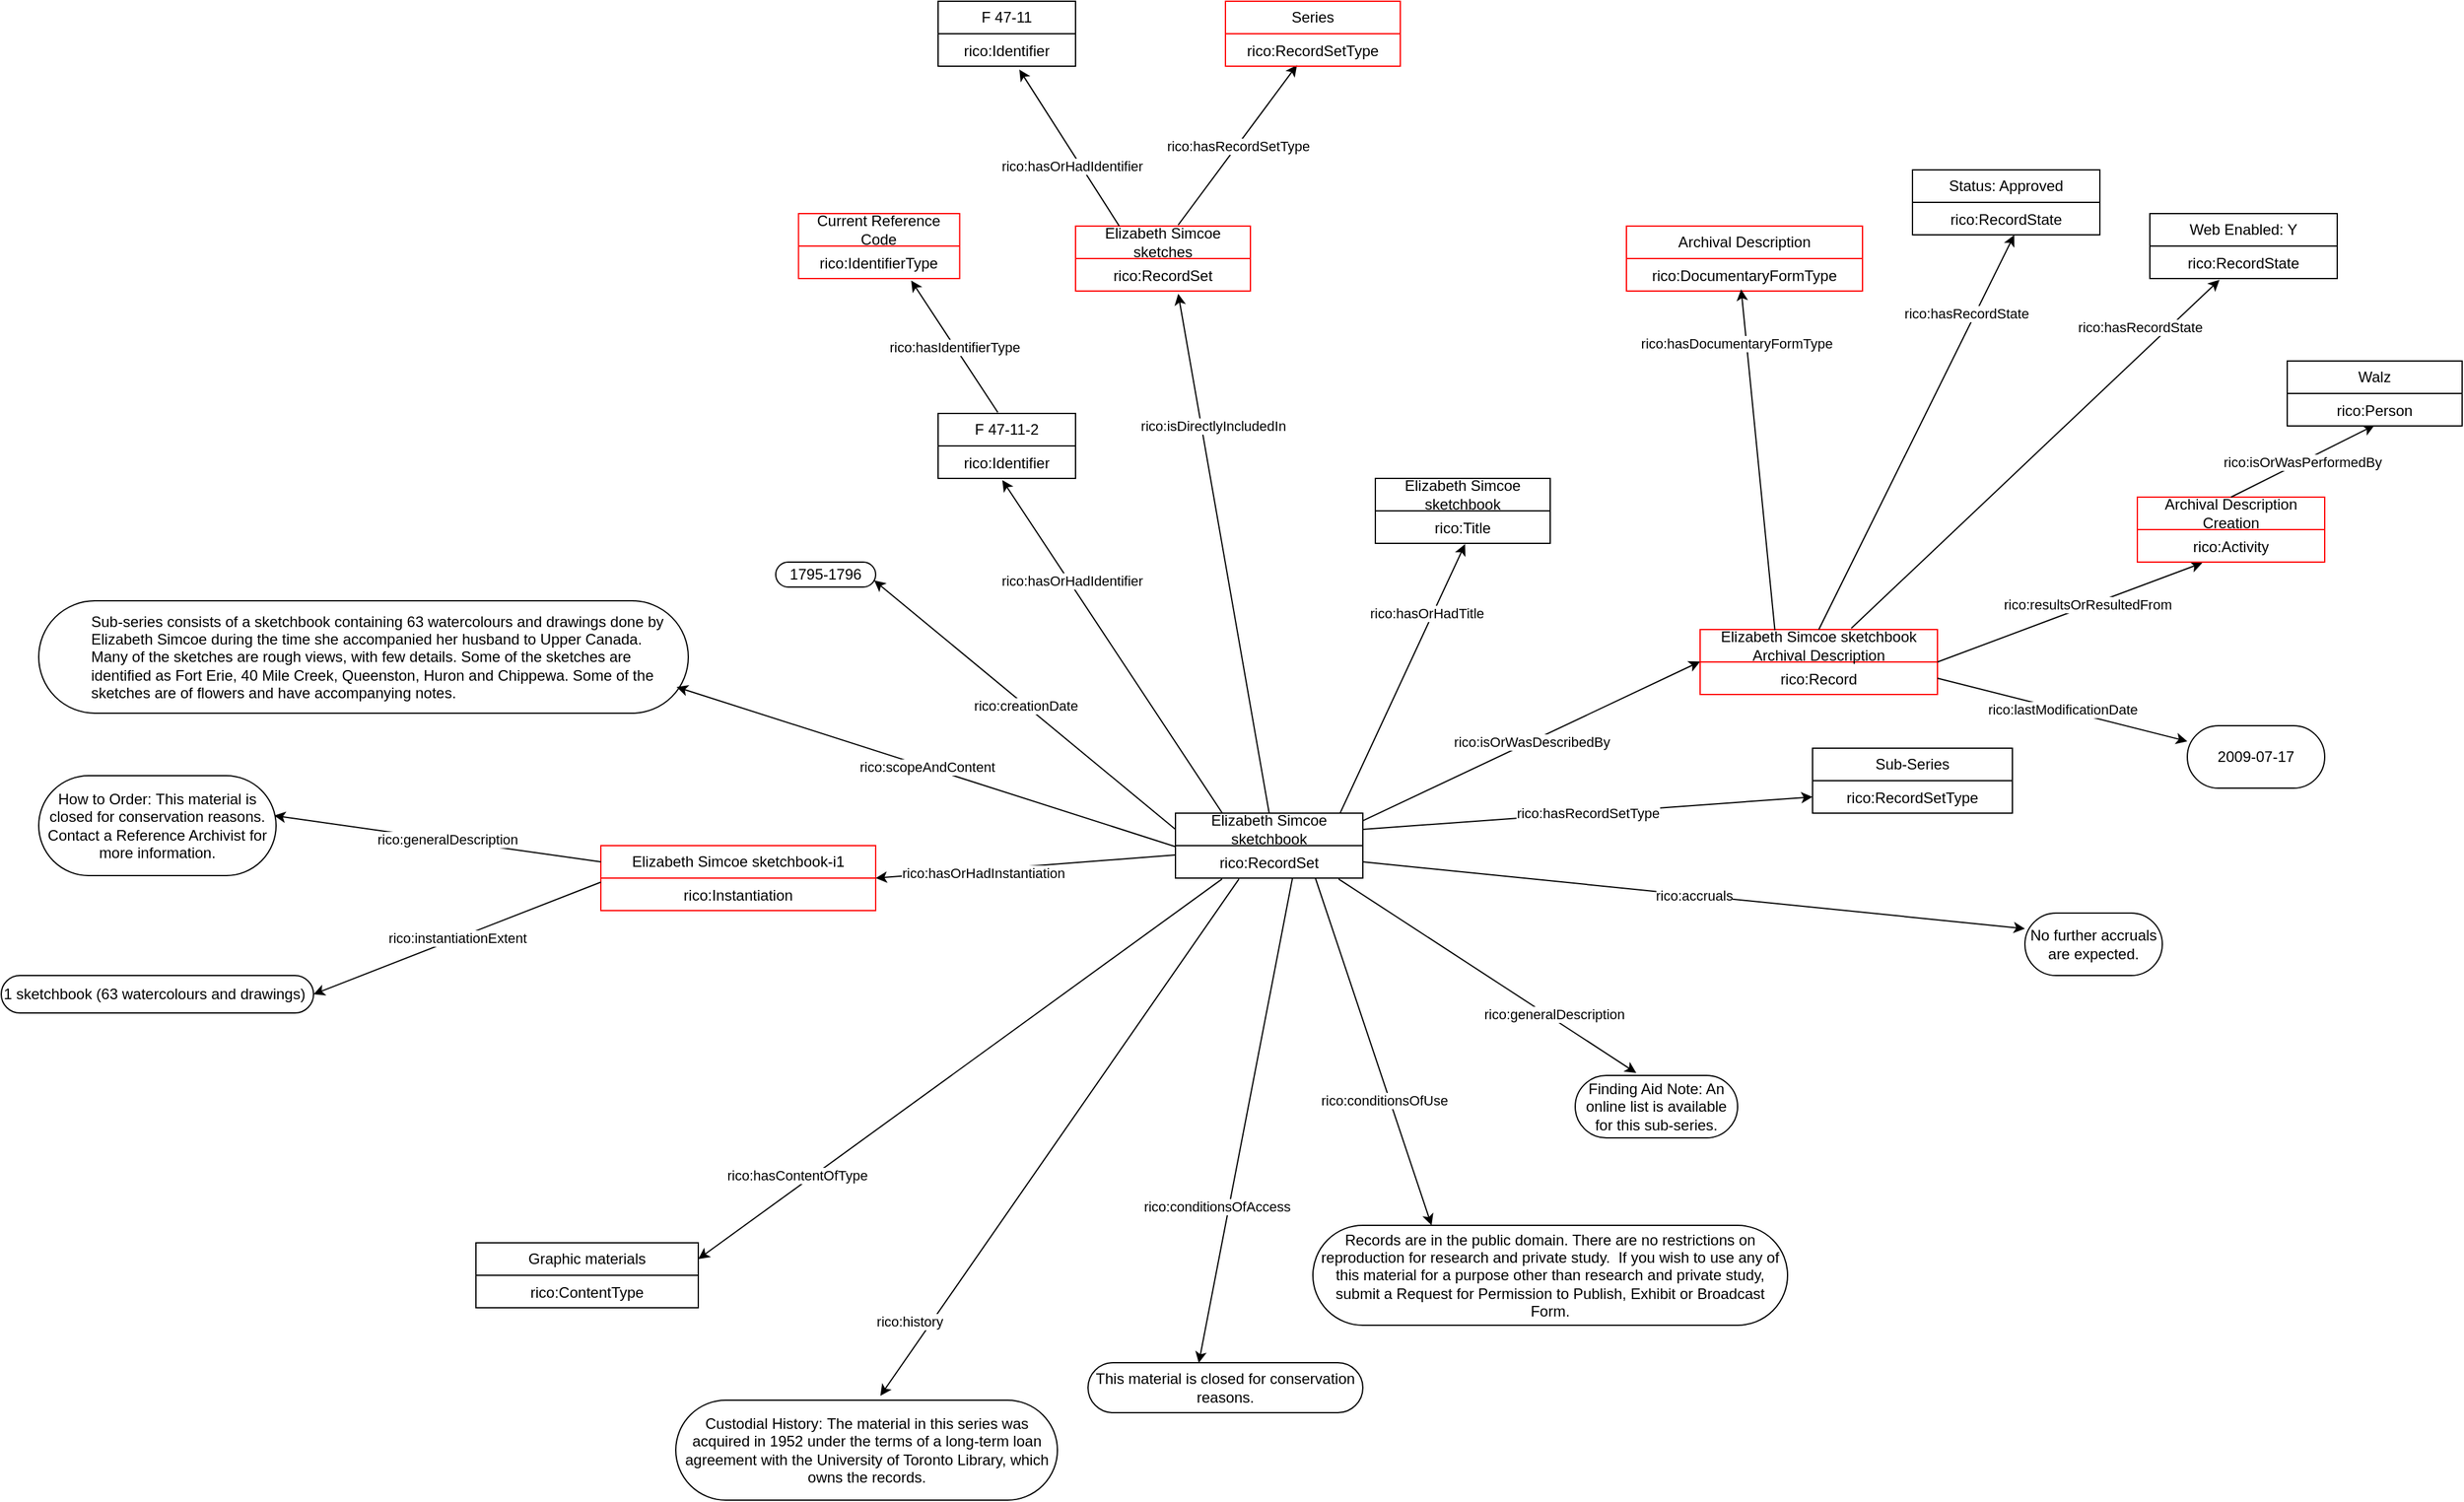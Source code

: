 <mxfile version="24.5.5" type="device">
  <diagram name="Page-1" id="_9r6geDOEYo5xFr4fmT0">
    <mxGraphModel dx="2924" dy="2206" grid="1" gridSize="10" guides="1" tooltips="1" connect="1" arrows="1" fold="1" page="1" pageScale="1" pageWidth="850" pageHeight="1100" background="#FFFFFF" math="0" shadow="0">
      <root>
        <mxCell id="0" />
        <mxCell id="1" parent="0" />
        <mxCell id="sWa0SD8Ajx1KSGOqKPP4-1" value="Elizabeth Simcoe sketchbook" style="swimlane;fontStyle=0;childLayout=stackLayout;horizontal=1;startSize=26;fillColor=none;horizontalStack=0;resizeParent=1;resizeParentMax=0;resizeLast=0;collapsible=1;marginBottom=0;whiteSpace=wrap;html=1;" parent="1" vertex="1">
          <mxGeometry x="320" y="370" width="150" height="52" as="geometry" />
        </mxCell>
        <mxCell id="sWa0SD8Ajx1KSGOqKPP4-2" value="rico:RecordSet" style="text;strokeColor=none;fillColor=none;align=center;verticalAlign=top;spacingLeft=4;spacingRight=4;overflow=hidden;rotatable=0;points=[[0,0.5],[1,0.5]];portConstraint=eastwest;whiteSpace=wrap;html=1;" parent="sWa0SD8Ajx1KSGOqKPP4-1" vertex="1">
          <mxGeometry y="26" width="150" height="26" as="geometry" />
        </mxCell>
        <mxCell id="sWa0SD8Ajx1KSGOqKPP4-3" value="Sub-Series" style="swimlane;fontStyle=0;childLayout=stackLayout;horizontal=1;startSize=26;fillColor=none;horizontalStack=0;resizeParent=1;resizeParentMax=0;resizeLast=0;collapsible=1;marginBottom=0;whiteSpace=wrap;html=1;" parent="1" vertex="1">
          <mxGeometry x="830" y="318" width="160" height="52" as="geometry">
            <mxRectangle x="981" y="570" width="50" height="40" as="alternateBounds" />
          </mxGeometry>
        </mxCell>
        <mxCell id="sWa0SD8Ajx1KSGOqKPP4-4" value="rico:RecordSetType&lt;div&gt;&lt;br&gt;&lt;/div&gt;" style="text;strokeColor=none;fillColor=none;align=center;verticalAlign=top;spacingLeft=4;spacingRight=4;overflow=hidden;rotatable=0;points=[[0,0.5],[1,0.5]];portConstraint=eastwest;whiteSpace=wrap;html=1;" parent="sWa0SD8Ajx1KSGOqKPP4-3" vertex="1">
          <mxGeometry y="26" width="160" height="26" as="geometry" />
        </mxCell>
        <mxCell id="sWa0SD8Ajx1KSGOqKPP4-5" value="" style="endArrow=classic;html=1;rounded=0;entryX=0;entryY=0.5;entryDx=0;entryDy=0;exitX=1;exitY=0.25;exitDx=0;exitDy=0;" parent="1" source="sWa0SD8Ajx1KSGOqKPP4-1" target="sWa0SD8Ajx1KSGOqKPP4-4" edge="1">
          <mxGeometry relative="1" as="geometry">
            <mxPoint x="530" y="380" as="sourcePoint" />
            <mxPoint x="610" y="390" as="targetPoint" />
          </mxGeometry>
        </mxCell>
        <mxCell id="sWa0SD8Ajx1KSGOqKPP4-6" value="rico:hasRecordSetType" style="edgeLabel;resizable=0;html=1;;align=center;verticalAlign=middle;" parent="sWa0SD8Ajx1KSGOqKPP4-5" connectable="0" vertex="1">
          <mxGeometry relative="1" as="geometry" />
        </mxCell>
        <mxCell id="sWa0SD8Ajx1KSGOqKPP4-11" value="&lt;blockquote style=&quot;margin: 0 0 0 40px; border: none; padding: 0px;&quot;&gt;&lt;div&gt;Sub-series consists of a sketchbook containing 63 watercolours and drawings done by Elizabeth Simcoe during the time she accompanied her husband to Upper Canada.&lt;/div&gt;&lt;div&gt;Many of the sketches are rough views, with few details. Some of the sketches are identified as Fort Erie, 40 Mile Creek, Queenston, Huron and Chippewa. Some of the sketches are of flowers and have accompanying notes.&lt;/div&gt;&lt;/blockquote&gt;" style="html=1;whiteSpace=wrap;rounded=1;arcSize=50;align=left;" parent="1" vertex="1">
          <mxGeometry x="-590" y="200" width="520" height="90" as="geometry" />
        </mxCell>
        <mxCell id="sWa0SD8Ajx1KSGOqKPP4-12" value="" style="endArrow=classic;html=1;rounded=0;exitX=0.003;exitY=0.038;exitDx=0;exitDy=0;exitPerimeter=0;entryX=0.982;entryY=0.767;entryDx=0;entryDy=0;entryPerimeter=0;" parent="1" source="sWa0SD8Ajx1KSGOqKPP4-2" target="sWa0SD8Ajx1KSGOqKPP4-11" edge="1">
          <mxGeometry relative="1" as="geometry">
            <mxPoint x="290" y="400" as="sourcePoint" />
            <mxPoint x="50" y="280" as="targetPoint" />
          </mxGeometry>
        </mxCell>
        <mxCell id="sWa0SD8Ajx1KSGOqKPP4-13" value="rico:scopeAndContent" style="edgeLabel;resizable=0;html=1;;align=center;verticalAlign=middle;" parent="sWa0SD8Ajx1KSGOqKPP4-12" connectable="0" vertex="1">
          <mxGeometry relative="1" as="geometry" />
        </mxCell>
        <mxCell id="sWa0SD8Ajx1KSGOqKPP4-14" value="Elizabeth Simcoe sketchbook-i1" style="swimlane;fontStyle=0;childLayout=stackLayout;horizontal=1;startSize=26;fillColor=none;horizontalStack=0;resizeParent=1;resizeParentMax=0;resizeLast=0;collapsible=1;marginBottom=0;whiteSpace=wrap;html=1;strokeColor=#FF0000;" parent="1" vertex="1">
          <mxGeometry x="-140" y="396" width="220" height="52" as="geometry" />
        </mxCell>
        <mxCell id="sWa0SD8Ajx1KSGOqKPP4-15" value="rico:Instantiation&lt;div&gt;&lt;br&gt;&lt;/div&gt;" style="text;strokeColor=none;fillColor=none;align=center;verticalAlign=top;spacingLeft=4;spacingRight=4;overflow=hidden;rotatable=0;points=[[0,0.5],[1,0.5]];portConstraint=eastwest;whiteSpace=wrap;html=1;" parent="sWa0SD8Ajx1KSGOqKPP4-14" vertex="1">
          <mxGeometry y="26" width="220" height="26" as="geometry" />
        </mxCell>
        <mxCell id="K4QZWATomJR9_dxTVFmW-19" value="" style="endArrow=classic;html=1;rounded=0;exitX=0.339;exitY=1.026;exitDx=0;exitDy=0;exitPerimeter=0;entryX=0.536;entryY=-0.044;entryDx=0;entryDy=0;entryPerimeter=0;" parent="1" source="sWa0SD8Ajx1KSGOqKPP4-2" target="K4QZWATomJR9_dxTVFmW-21" edge="1">
          <mxGeometry relative="1" as="geometry">
            <mxPoint x="361" y="420" as="sourcePoint" />
            <mxPoint x="120" y="780" as="targetPoint" />
          </mxGeometry>
        </mxCell>
        <mxCell id="K4QZWATomJR9_dxTVFmW-20" value="rico:history" style="edgeLabel;resizable=0;html=1;;align=center;verticalAlign=middle;" parent="K4QZWATomJR9_dxTVFmW-19" connectable="0" vertex="1">
          <mxGeometry relative="1" as="geometry">
            <mxPoint x="-120" y="147" as="offset" />
          </mxGeometry>
        </mxCell>
        <mxCell id="K4QZWATomJR9_dxTVFmW-21" value="Custodial History:&amp;nbsp;The material in this series was acquired in 1952 under the terms of a long-term loan agreement with the University of Toronto Library, which owns the records." style="html=1;whiteSpace=wrap;rounded=1;arcSize=50;" parent="1" vertex="1">
          <mxGeometry x="-80" y="840" width="305.5" height="80" as="geometry" />
        </mxCell>
        <mxCell id="K4QZWATomJR9_dxTVFmW-37" value="" style="endArrow=classic;html=1;rounded=0;entryX=1;entryY=0.5;entryDx=0;entryDy=0;exitX=-0.002;exitY=0.288;exitDx=0;exitDy=0;exitPerimeter=0;" parent="1" source="sWa0SD8Ajx1KSGOqKPP4-2" target="sWa0SD8Ajx1KSGOqKPP4-14" edge="1">
          <mxGeometry relative="1" as="geometry">
            <mxPoint x="280" y="420" as="sourcePoint" />
            <mxPoint x="110" y="490" as="targetPoint" />
          </mxGeometry>
        </mxCell>
        <mxCell id="K4QZWATomJR9_dxTVFmW-38" value="rico:hasOrHadInstantiation" style="edgeLabel;resizable=0;html=1;;align=center;verticalAlign=middle;" parent="K4QZWATomJR9_dxTVFmW-37" connectable="0" vertex="1">
          <mxGeometry relative="1" as="geometry">
            <mxPoint x="-34" y="5" as="offset" />
          </mxGeometry>
        </mxCell>
        <mxCell id="K4QZWATomJR9_dxTVFmW-41" value="" style="endArrow=classic;html=1;rounded=0;entryX=1;entryY=0.5;entryDx=0;entryDy=0;exitX=0;exitY=0.125;exitDx=0;exitDy=0;exitPerimeter=0;" parent="1" source="sWa0SD8Ajx1KSGOqKPP4-15" target="K4QZWATomJR9_dxTVFmW-45" edge="1">
          <mxGeometry relative="1" as="geometry">
            <mxPoint x="-160" y="493" as="sourcePoint" />
            <mxPoint x="-290" y="494.5" as="targetPoint" />
          </mxGeometry>
        </mxCell>
        <mxCell id="K4QZWATomJR9_dxTVFmW-42" value="rico:instantiationExtent" style="edgeLabel;resizable=0;html=1;;align=center;verticalAlign=middle;" parent="K4QZWATomJR9_dxTVFmW-41" connectable="0" vertex="1">
          <mxGeometry relative="1" as="geometry" />
        </mxCell>
        <mxCell id="K4QZWATomJR9_dxTVFmW-45" value="&lt;div style=&quot;text-align: center;&quot;&gt;&lt;span style=&quot;background-color: initial;&quot;&gt;1 sketchbook (63 watercolours and drawings)&lt;/span&gt;&lt;/div&gt;" style="html=1;whiteSpace=wrap;rounded=1;arcSize=50;strokeColor=#000000;align=left;" parent="1" vertex="1">
          <mxGeometry x="-620" y="500" width="250" height="30" as="geometry" />
        </mxCell>
        <mxCell id="vEi_3DjQt7wcUmB-cSFn-1" value="" style="endArrow=classic;html=1;rounded=0;exitX=0.624;exitY=1.013;exitDx=0;exitDy=0;exitPerimeter=0;entryX=0.403;entryY=0.004;entryDx=0;entryDy=0;entryPerimeter=0;" parent="1" source="sWa0SD8Ajx1KSGOqKPP4-2" target="vEi_3DjQt7wcUmB-cSFn-3" edge="1">
          <mxGeometry relative="1" as="geometry">
            <mxPoint x="390" y="422" as="sourcePoint" />
            <mxPoint x="345" y="780" as="targetPoint" />
          </mxGeometry>
        </mxCell>
        <mxCell id="vEi_3DjQt7wcUmB-cSFn-2" value="rico:conditionsOfAccess" style="edgeLabel;resizable=0;html=1;;align=center;verticalAlign=middle;" parent="vEi_3DjQt7wcUmB-cSFn-1" connectable="0" vertex="1">
          <mxGeometry relative="1" as="geometry">
            <mxPoint x="-23" y="68" as="offset" />
          </mxGeometry>
        </mxCell>
        <mxCell id="vEi_3DjQt7wcUmB-cSFn-3" value="This material is closed for conservation reasons." style="html=1;whiteSpace=wrap;rounded=1;arcSize=50;strokeColor=#000000;" parent="1" vertex="1">
          <mxGeometry x="250" y="810" width="220" height="40" as="geometry" />
        </mxCell>
        <mxCell id="vEi_3DjQt7wcUmB-cSFn-4" value="" style="endArrow=classic;html=1;rounded=0;entryX=0.25;entryY=0;entryDx=0;entryDy=0;exitX=0.747;exitY=1.006;exitDx=0;exitDy=0;exitPerimeter=0;" parent="1" source="sWa0SD8Ajx1KSGOqKPP4-2" target="vEi_3DjQt7wcUmB-cSFn-6" edge="1">
          <mxGeometry relative="1" as="geometry">
            <mxPoint x="400" y="430" as="sourcePoint" />
            <mxPoint x="420" y="780" as="targetPoint" />
          </mxGeometry>
        </mxCell>
        <mxCell id="vEi_3DjQt7wcUmB-cSFn-5" value="rico:conditionsOfUse" style="edgeLabel;resizable=0;html=1;;align=center;verticalAlign=middle;" parent="vEi_3DjQt7wcUmB-cSFn-4" connectable="0" vertex="1">
          <mxGeometry relative="1" as="geometry">
            <mxPoint x="8" y="39" as="offset" />
          </mxGeometry>
        </mxCell>
        <mxCell id="vEi_3DjQt7wcUmB-cSFn-6" value="Records are in the public domain. There are no restrictions on reproduction for research and private study.&amp;nbsp; If you wish to use any of this material for a purpose other than research and private study, submit a Request for Permission to Publish, Exhibit or Broadcast Form." style="html=1;whiteSpace=wrap;rounded=1;arcSize=50;" parent="1" vertex="1">
          <mxGeometry x="430" y="700" width="380" height="80" as="geometry" />
        </mxCell>
        <mxCell id="vEi_3DjQt7wcUmB-cSFn-7" value="" style="endArrow=classic;html=1;rounded=0;entryX=0.376;entryY=-0.04;entryDx=0;entryDy=0;entryPerimeter=0;exitX=0.87;exitY=1.026;exitDx=0;exitDy=0;exitPerimeter=0;" parent="1" source="sWa0SD8Ajx1KSGOqKPP4-2" target="vEi_3DjQt7wcUmB-cSFn-9" edge="1">
          <mxGeometry relative="1" as="geometry">
            <mxPoint x="420" y="420" as="sourcePoint" />
            <mxPoint x="510" y="700" as="targetPoint" />
          </mxGeometry>
        </mxCell>
        <mxCell id="vEi_3DjQt7wcUmB-cSFn-8" value="rico:generalDescription" style="edgeLabel;resizable=0;html=1;;align=center;verticalAlign=middle;" parent="vEi_3DjQt7wcUmB-cSFn-7" connectable="0" vertex="1">
          <mxGeometry relative="1" as="geometry">
            <mxPoint x="53" y="30" as="offset" />
          </mxGeometry>
        </mxCell>
        <mxCell id="vEi_3DjQt7wcUmB-cSFn-9" value="Finding Aid Note: An online list is available for this sub-series." style="html=1;whiteSpace=wrap;rounded=1;arcSize=50;" parent="1" vertex="1">
          <mxGeometry x="640" y="580" width="130" height="50" as="geometry" />
        </mxCell>
        <mxCell id="wiPwyt0miK05mvKJtJq--11" value="" style="endArrow=classic;html=1;rounded=0;exitX=1;exitY=0.5;exitDx=0;exitDy=0;entryX=0;entryY=0.25;entryDx=0;entryDy=0;" parent="1" source="sWa0SD8Ajx1KSGOqKPP4-2" target="wiPwyt0miK05mvKJtJq--13" edge="1">
          <mxGeometry relative="1" as="geometry">
            <mxPoint x="550" y="450" as="sourcePoint" />
            <mxPoint x="920" y="580" as="targetPoint" />
          </mxGeometry>
        </mxCell>
        <mxCell id="wiPwyt0miK05mvKJtJq--12" value="rico:accruals" style="edgeLabel;resizable=0;html=1;;align=center;verticalAlign=middle;" parent="wiPwyt0miK05mvKJtJq--11" connectable="0" vertex="1">
          <mxGeometry relative="1" as="geometry" />
        </mxCell>
        <mxCell id="wiPwyt0miK05mvKJtJq--13" value="No further accruals are expected." style="html=1;whiteSpace=wrap;rounded=1;arcSize=50;" parent="1" vertex="1">
          <mxGeometry x="1000" y="450" width="110" height="50" as="geometry" />
        </mxCell>
        <mxCell id="wiPwyt0miK05mvKJtJq--20" value="" style="endArrow=classic;html=1;rounded=0;exitX=0;exitY=0.25;exitDx=0;exitDy=0;entryX=0.992;entryY=0.4;entryDx=0;entryDy=0;entryPerimeter=0;" parent="1" source="sWa0SD8Ajx1KSGOqKPP4-14" target="wiPwyt0miK05mvKJtJq--22" edge="1">
          <mxGeometry relative="1" as="geometry">
            <mxPoint x="-211" y="350" as="sourcePoint" />
            <mxPoint x="-130" y="290" as="targetPoint" />
          </mxGeometry>
        </mxCell>
        <mxCell id="wiPwyt0miK05mvKJtJq--21" value="rico:generalDescription" style="edgeLabel;resizable=0;html=1;;align=center;verticalAlign=middle;" parent="wiPwyt0miK05mvKJtJq--20" connectable="0" vertex="1">
          <mxGeometry relative="1" as="geometry">
            <mxPoint x="7" as="offset" />
          </mxGeometry>
        </mxCell>
        <mxCell id="wiPwyt0miK05mvKJtJq--22" value="How to Order:&amp;nbsp;This material is closed for conservation reasons. Contact a Reference Archivist for more information." style="html=1;whiteSpace=wrap;rounded=1;arcSize=50;" parent="1" vertex="1">
          <mxGeometry x="-590" y="340" width="190" height="80" as="geometry" />
        </mxCell>
        <mxCell id="wiPwyt0miK05mvKJtJq--23" value="F 47-11-2" style="swimlane;fontStyle=0;childLayout=stackLayout;horizontal=1;startSize=26;fillColor=none;horizontalStack=0;resizeParent=1;resizeParentMax=0;resizeLast=0;collapsible=1;marginBottom=0;whiteSpace=wrap;html=1;" parent="1" vertex="1">
          <mxGeometry x="130" y="50" width="110" height="52" as="geometry">
            <mxRectangle x="981" y="570" width="50" height="40" as="alternateBounds" />
          </mxGeometry>
        </mxCell>
        <mxCell id="wiPwyt0miK05mvKJtJq--24" value="rico:Identifier&lt;div&gt;&lt;br&gt;&lt;/div&gt;" style="text;strokeColor=none;fillColor=none;align=center;verticalAlign=top;spacingLeft=4;spacingRight=4;overflow=hidden;rotatable=0;points=[[0,0.5],[1,0.5]];portConstraint=eastwest;whiteSpace=wrap;html=1;" parent="wiPwyt0miK05mvKJtJq--23" vertex="1">
          <mxGeometry y="26" width="110" height="26" as="geometry" />
        </mxCell>
        <mxCell id="wiPwyt0miK05mvKJtJq--25" value="" style="endArrow=classic;html=1;rounded=0;exitX=0.25;exitY=0;exitDx=0;exitDy=0;entryX=0.467;entryY=1.051;entryDx=0;entryDy=0;entryPerimeter=0;" parent="1" source="sWa0SD8Ajx1KSGOqKPP4-1" target="wiPwyt0miK05mvKJtJq--24" edge="1">
          <mxGeometry relative="1" as="geometry">
            <mxPoint x="340" y="362" as="sourcePoint" />
            <mxPoint x="260" y="242" as="targetPoint" />
          </mxGeometry>
        </mxCell>
        <mxCell id="wiPwyt0miK05mvKJtJq--26" value="rico:hasOrHadIdentifier" style="edgeLabel;resizable=0;html=1;;align=center;verticalAlign=middle;" parent="wiPwyt0miK05mvKJtJq--25" connectable="0" vertex="1">
          <mxGeometry relative="1" as="geometry">
            <mxPoint x="-33" y="-53" as="offset" />
          </mxGeometry>
        </mxCell>
        <mxCell id="wiPwyt0miK05mvKJtJq--31" value="" style="endArrow=classic;html=1;rounded=0;exitX=0.434;exitY=-0.017;exitDx=0;exitDy=0;exitPerimeter=0;entryX=0.699;entryY=1.06;entryDx=0;entryDy=0;entryPerimeter=0;" parent="1" source="wiPwyt0miK05mvKJtJq--23" target="wiPwyt0miK05mvKJtJq--34" edge="1">
          <mxGeometry relative="1" as="geometry">
            <mxPoint x="-180" y="-150" as="sourcePoint" />
            <mxPoint x="-40" y="-140" as="targetPoint" />
          </mxGeometry>
        </mxCell>
        <mxCell id="wiPwyt0miK05mvKJtJq--32" value="rico:hasIdentifierType" style="edgeLabel;resizable=0;html=1;;align=center;verticalAlign=middle;" parent="wiPwyt0miK05mvKJtJq--31" connectable="0" vertex="1">
          <mxGeometry relative="1" as="geometry" />
        </mxCell>
        <mxCell id="wiPwyt0miK05mvKJtJq--33" value="Current Reference Code" style="swimlane;fontStyle=0;childLayout=stackLayout;horizontal=1;startSize=26;fillColor=none;horizontalStack=0;resizeParent=1;resizeParentMax=0;resizeLast=0;collapsible=1;marginBottom=0;whiteSpace=wrap;html=1;strokeColor=#FF0000;" parent="1" vertex="1">
          <mxGeometry x="18.25" y="-110" width="129" height="52" as="geometry">
            <mxRectangle x="981" y="570" width="50" height="40" as="alternateBounds" />
          </mxGeometry>
        </mxCell>
        <mxCell id="wiPwyt0miK05mvKJtJq--34" value="rico:IdentifierType&lt;div&gt;&lt;br&gt;&lt;/div&gt;" style="text;strokeColor=none;fillColor=none;align=center;verticalAlign=top;spacingLeft=4;spacingRight=4;overflow=hidden;rotatable=0;points=[[0,0.5],[1,0.5]];portConstraint=eastwest;whiteSpace=wrap;html=1;" parent="wiPwyt0miK05mvKJtJq--33" vertex="1">
          <mxGeometry y="26" width="129" height="26" as="geometry" />
        </mxCell>
        <mxCell id="wiPwyt0miK05mvKJtJq--53" value="" style="endArrow=classic;html=1;rounded=0;entryX=0;entryY=-0.013;entryDx=0;entryDy=0;entryPerimeter=0;exitX=1.002;exitY=0.115;exitDx=0;exitDy=0;exitPerimeter=0;" parent="1" source="sWa0SD8Ajx1KSGOqKPP4-1" target="wiPwyt0miK05mvKJtJq--56" edge="1">
          <mxGeometry relative="1" as="geometry">
            <mxPoint x="500" y="370" as="sourcePoint" />
            <mxPoint x="800" y="240" as="targetPoint" />
          </mxGeometry>
        </mxCell>
        <mxCell id="wiPwyt0miK05mvKJtJq--54" value="rico:isOrWasDescribedBy" style="edgeLabel;resizable=0;html=1;;align=center;verticalAlign=middle;" parent="wiPwyt0miK05mvKJtJq--53" connectable="0" vertex="1">
          <mxGeometry relative="1" as="geometry" />
        </mxCell>
        <mxCell id="wiPwyt0miK05mvKJtJq--55" value="Elizabeth Simcoe sketchbook Archival Description" style="swimlane;fontStyle=0;childLayout=stackLayout;horizontal=1;startSize=26;fillColor=none;horizontalStack=0;resizeParent=1;resizeParentMax=0;resizeLast=0;collapsible=1;marginBottom=0;whiteSpace=wrap;html=1;strokeColor=#FF0000;" parent="1" vertex="1">
          <mxGeometry x="740" y="223" width="190" height="52" as="geometry" />
        </mxCell>
        <mxCell id="wiPwyt0miK05mvKJtJq--56" value="rico:Record" style="text;strokeColor=none;fillColor=none;align=center;verticalAlign=top;spacingLeft=4;spacingRight=4;overflow=hidden;rotatable=0;points=[[0,0.5],[1,0.5]];portConstraint=eastwest;whiteSpace=wrap;html=1;" parent="wiPwyt0miK05mvKJtJq--55" vertex="1">
          <mxGeometry y="26" width="190" height="26" as="geometry" />
        </mxCell>
        <mxCell id="wiPwyt0miK05mvKJtJq--57" value="" style="endArrow=classic;html=1;rounded=0;exitX=1;exitY=0.5;exitDx=0;exitDy=0;entryX=0.347;entryY=1.026;entryDx=0;entryDy=0;entryPerimeter=0;" parent="1" source="wiPwyt0miK05mvKJtJq--55" target="wiPwyt0miK05mvKJtJq--60" edge="1">
          <mxGeometry relative="1" as="geometry">
            <mxPoint x="890" y="170.0" as="sourcePoint" />
            <mxPoint x="1030" y="180" as="targetPoint" />
          </mxGeometry>
        </mxCell>
        <mxCell id="wiPwyt0miK05mvKJtJq--58" value="rico:resultsOrResultedFrom" style="edgeLabel;resizable=0;html=1;;align=center;verticalAlign=middle;" parent="wiPwyt0miK05mvKJtJq--57" connectable="0" vertex="1">
          <mxGeometry relative="1" as="geometry">
            <mxPoint x="14" y="-7" as="offset" />
          </mxGeometry>
        </mxCell>
        <mxCell id="wiPwyt0miK05mvKJtJq--59" value="Archival Description Creation" style="swimlane;fontStyle=0;childLayout=stackLayout;horizontal=1;startSize=26;fillColor=none;horizontalStack=0;resizeParent=1;resizeParentMax=0;resizeLast=0;collapsible=1;marginBottom=0;whiteSpace=wrap;html=1;strokeColor=#FF0000;" parent="1" vertex="1">
          <mxGeometry x="1090" y="117" width="150" height="52" as="geometry" />
        </mxCell>
        <mxCell id="wiPwyt0miK05mvKJtJq--60" value="rico:Activity" style="text;strokeColor=none;fillColor=none;align=center;verticalAlign=top;spacingLeft=4;spacingRight=4;overflow=hidden;rotatable=0;points=[[0,0.5],[1,0.5]];portConstraint=eastwest;whiteSpace=wrap;html=1;" parent="wiPwyt0miK05mvKJtJq--59" vertex="1">
          <mxGeometry y="26" width="150" height="26" as="geometry" />
        </mxCell>
        <mxCell id="wiPwyt0miK05mvKJtJq--61" value="" style="endArrow=classic;html=1;rounded=0;exitX=0.5;exitY=0;exitDx=0;exitDy=0;entryX=0.499;entryY=0.981;entryDx=0;entryDy=0;entryPerimeter=0;" parent="1" source="wiPwyt0miK05mvKJtJq--59" target="wiPwyt0miK05mvKJtJq--64" edge="1">
          <mxGeometry relative="1" as="geometry">
            <mxPoint x="1030" y="80" as="sourcePoint" />
            <mxPoint x="1105" y="60" as="targetPoint" />
          </mxGeometry>
        </mxCell>
        <mxCell id="wiPwyt0miK05mvKJtJq--62" value="rico:isOrWasPerformedBy" style="edgeLabel;resizable=0;html=1;;align=center;verticalAlign=middle;" parent="wiPwyt0miK05mvKJtJq--61" connectable="0" vertex="1">
          <mxGeometry relative="1" as="geometry" />
        </mxCell>
        <mxCell id="wiPwyt0miK05mvKJtJq--63" value="Walz" style="swimlane;fontStyle=0;childLayout=stackLayout;horizontal=1;startSize=26;fillColor=none;horizontalStack=0;resizeParent=1;resizeParentMax=0;resizeLast=0;collapsible=1;marginBottom=0;whiteSpace=wrap;html=1;" parent="1" vertex="1">
          <mxGeometry x="1210" y="8" width="140" height="52" as="geometry" />
        </mxCell>
        <mxCell id="wiPwyt0miK05mvKJtJq--64" value="rico:Person" style="text;strokeColor=none;fillColor=none;align=center;verticalAlign=top;spacingLeft=4;spacingRight=4;overflow=hidden;rotatable=0;points=[[0,0.5],[1,0.5]];portConstraint=eastwest;whiteSpace=wrap;html=1;" parent="wiPwyt0miK05mvKJtJq--63" vertex="1">
          <mxGeometry y="26" width="140" height="26" as="geometry" />
        </mxCell>
        <mxCell id="Pa1L8ZfUJXBHrEYyGiSI-1" value="Elizabeth Simcoe sketchbook" style="swimlane;fontStyle=0;childLayout=stackLayout;horizontal=1;startSize=26;fillColor=none;horizontalStack=0;resizeParent=1;resizeParentMax=0;resizeLast=0;collapsible=1;marginBottom=0;whiteSpace=wrap;html=1;" parent="1" vertex="1">
          <mxGeometry x="480" y="102" width="140" height="52" as="geometry">
            <mxRectangle x="981" y="570" width="50" height="40" as="alternateBounds" />
          </mxGeometry>
        </mxCell>
        <mxCell id="Pa1L8ZfUJXBHrEYyGiSI-2" value="rico:Title&lt;div&gt;&lt;br&gt;&lt;/div&gt;" style="text;strokeColor=none;fillColor=none;align=center;verticalAlign=top;spacingLeft=4;spacingRight=4;overflow=hidden;rotatable=0;points=[[0,0.5],[1,0.5]];portConstraint=eastwest;whiteSpace=wrap;html=1;" parent="Pa1L8ZfUJXBHrEYyGiSI-1" vertex="1">
          <mxGeometry y="26" width="140" height="26" as="geometry" />
        </mxCell>
        <mxCell id="Pa1L8ZfUJXBHrEYyGiSI-3" value="" style="endArrow=classic;html=1;rounded=0;exitX=0.878;exitY=0.004;exitDx=0;exitDy=0;exitPerimeter=0;entryX=0.513;entryY=1.026;entryDx=0;entryDy=0;entryPerimeter=0;" parent="1" source="sWa0SD8Ajx1KSGOqKPP4-1" target="Pa1L8ZfUJXBHrEYyGiSI-2" edge="1">
          <mxGeometry relative="1" as="geometry">
            <mxPoint x="380" y="330" as="sourcePoint" />
            <mxPoint x="380" y="230.0" as="targetPoint" />
          </mxGeometry>
        </mxCell>
        <mxCell id="Pa1L8ZfUJXBHrEYyGiSI-4" value="rico:hasOrHadTitle" style="edgeLabel;resizable=0;html=1;;align=center;verticalAlign=middle;" parent="Pa1L8ZfUJXBHrEYyGiSI-3" connectable="0" vertex="1">
          <mxGeometry relative="1" as="geometry">
            <mxPoint x="19" y="-53" as="offset" />
          </mxGeometry>
        </mxCell>
        <mxCell id="rlVAaZdWDM-1AO-MbrP8-1" value="" style="endArrow=classic;html=1;rounded=0;exitX=1;exitY=0.5;exitDx=0;exitDy=0;entryX=0;entryY=0.25;entryDx=0;entryDy=0;" parent="1" source="wiPwyt0miK05mvKJtJq--56" target="rlVAaZdWDM-1AO-MbrP8-3" edge="1">
          <mxGeometry relative="1" as="geometry">
            <mxPoint x="990" y="260" as="sourcePoint" />
            <mxPoint x="1100" y="320" as="targetPoint" />
          </mxGeometry>
        </mxCell>
        <mxCell id="rlVAaZdWDM-1AO-MbrP8-2" value="rico:lastModificationDate" style="edgeLabel;resizable=0;html=1;;align=center;verticalAlign=middle;" parent="rlVAaZdWDM-1AO-MbrP8-1" connectable="0" vertex="1">
          <mxGeometry relative="1" as="geometry" />
        </mxCell>
        <mxCell id="rlVAaZdWDM-1AO-MbrP8-3" value="2009-07-17" style="html=1;whiteSpace=wrap;rounded=1;arcSize=50;" parent="1" vertex="1">
          <mxGeometry x="1130" y="300" width="110" height="50" as="geometry" />
        </mxCell>
        <mxCell id="JUvVhaggt__ALHUesofw-1" value="Archival Description" style="swimlane;fontStyle=0;childLayout=stackLayout;horizontal=1;startSize=26;fillColor=none;horizontalStack=0;resizeParent=1;resizeParentMax=0;resizeLast=0;collapsible=1;marginBottom=0;whiteSpace=wrap;html=1;strokeColor=#FF0000;" parent="1" vertex="1">
          <mxGeometry x="681" y="-100" width="189" height="52" as="geometry">
            <mxRectangle x="981" y="570" width="50" height="40" as="alternateBounds" />
          </mxGeometry>
        </mxCell>
        <mxCell id="JUvVhaggt__ALHUesofw-2" value="rico:DocumentaryFormType&lt;div&gt;&lt;br&gt;&lt;/div&gt;" style="text;strokeColor=none;fillColor=none;align=center;verticalAlign=top;spacingLeft=4;spacingRight=4;overflow=hidden;rotatable=0;points=[[0,0.5],[1,0.5]];portConstraint=eastwest;whiteSpace=wrap;html=1;" parent="JUvVhaggt__ALHUesofw-1" vertex="1">
          <mxGeometry y="26" width="189" height="26" as="geometry" />
        </mxCell>
        <mxCell id="JUvVhaggt__ALHUesofw-3" value="" style="endArrow=classic;html=1;rounded=0;entryX=0.486;entryY=0.949;entryDx=0;entryDy=0;entryPerimeter=0;exitX=0.315;exitY=0.011;exitDx=0;exitDy=0;exitPerimeter=0;" parent="1" source="wiPwyt0miK05mvKJtJq--55" target="JUvVhaggt__ALHUesofw-2" edge="1">
          <mxGeometry relative="1" as="geometry">
            <mxPoint x="870" y="220" as="sourcePoint" />
            <mxPoint x="1050" y="-20" as="targetPoint" />
          </mxGeometry>
        </mxCell>
        <mxCell id="JUvVhaggt__ALHUesofw-4" value="rico:hasDocumentaryFormType" style="edgeLabel;resizable=0;html=1;;align=center;verticalAlign=middle;" parent="JUvVhaggt__ALHUesofw-3" connectable="0" vertex="1">
          <mxGeometry relative="1" as="geometry">
            <mxPoint x="-18" y="-93" as="offset" />
          </mxGeometry>
        </mxCell>
        <mxCell id="JUvVhaggt__ALHUesofw-5" value="" style="endArrow=classic;html=1;rounded=0;entryX=0.543;entryY=1.004;entryDx=0;entryDy=0;entryPerimeter=0;exitX=0.5;exitY=0;exitDx=0;exitDy=0;" parent="1" source="wiPwyt0miK05mvKJtJq--55" target="JUvVhaggt__ALHUesofw-10" edge="1">
          <mxGeometry relative="1" as="geometry">
            <mxPoint x="900" y="190" as="sourcePoint" />
            <mxPoint x="980" y="-60" as="targetPoint" />
          </mxGeometry>
        </mxCell>
        <mxCell id="JUvVhaggt__ALHUesofw-6" value="rico:hasRecordState" style="edgeLabel;resizable=0;html=1;;align=center;verticalAlign=middle;" parent="JUvVhaggt__ALHUesofw-5" connectable="0" vertex="1">
          <mxGeometry relative="1" as="geometry">
            <mxPoint x="39" y="-95" as="offset" />
          </mxGeometry>
        </mxCell>
        <mxCell id="JUvVhaggt__ALHUesofw-7" value="" style="endArrow=classic;html=1;rounded=0;exitX=0.637;exitY=-0.019;exitDx=0;exitDy=0;exitPerimeter=0;entryX=0.372;entryY=1.038;entryDx=0;entryDy=0;entryPerimeter=0;" parent="1" source="wiPwyt0miK05mvKJtJq--55" target="JUvVhaggt__ALHUesofw-12" edge="1">
          <mxGeometry relative="1" as="geometry">
            <mxPoint x="1010" y="156" as="sourcePoint" />
            <mxPoint x="1050" y="-120" as="targetPoint" />
          </mxGeometry>
        </mxCell>
        <mxCell id="JUvVhaggt__ALHUesofw-8" value="rico:hasRecordState" style="edgeLabel;resizable=0;html=1;;align=center;verticalAlign=middle;" parent="JUvVhaggt__ALHUesofw-7" connectable="0" vertex="1">
          <mxGeometry relative="1" as="geometry">
            <mxPoint x="83" y="-102" as="offset" />
          </mxGeometry>
        </mxCell>
        <mxCell id="JUvVhaggt__ALHUesofw-9" value="Status: Approved" style="swimlane;fontStyle=0;childLayout=stackLayout;horizontal=1;startSize=26;fillColor=none;horizontalStack=0;resizeParent=1;resizeParentMax=0;resizeLast=0;collapsible=1;marginBottom=0;whiteSpace=wrap;html=1;" parent="1" vertex="1">
          <mxGeometry x="910" y="-145" width="150" height="52" as="geometry">
            <mxRectangle x="981" y="570" width="50" height="40" as="alternateBounds" />
          </mxGeometry>
        </mxCell>
        <mxCell id="JUvVhaggt__ALHUesofw-10" value="rico:RecordState&lt;div&gt;&lt;br&gt;&lt;/div&gt;" style="text;strokeColor=none;fillColor=none;align=center;verticalAlign=top;spacingLeft=4;spacingRight=4;overflow=hidden;rotatable=0;points=[[0,0.5],[1,0.5]];portConstraint=eastwest;whiteSpace=wrap;html=1;" parent="JUvVhaggt__ALHUesofw-9" vertex="1">
          <mxGeometry y="26" width="150" height="26" as="geometry" />
        </mxCell>
        <mxCell id="JUvVhaggt__ALHUesofw-11" value="Web Enabled: Y" style="swimlane;fontStyle=0;childLayout=stackLayout;horizontal=1;startSize=26;fillColor=none;horizontalStack=0;resizeParent=1;resizeParentMax=0;resizeLast=0;collapsible=1;marginBottom=0;whiteSpace=wrap;html=1;" parent="1" vertex="1">
          <mxGeometry x="1100" y="-110" width="150" height="52" as="geometry">
            <mxRectangle x="981" y="570" width="50" height="40" as="alternateBounds" />
          </mxGeometry>
        </mxCell>
        <mxCell id="JUvVhaggt__ALHUesofw-12" value="rico:RecordState&lt;div&gt;&lt;br&gt;&lt;/div&gt;" style="text;strokeColor=none;fillColor=none;align=center;verticalAlign=top;spacingLeft=4;spacingRight=4;overflow=hidden;rotatable=0;points=[[0,0.5],[1,0.5]];portConstraint=eastwest;whiteSpace=wrap;html=1;" parent="JUvVhaggt__ALHUesofw-11" vertex="1">
          <mxGeometry y="26" width="150" height="26" as="geometry" />
        </mxCell>
        <mxCell id="lszSfj4lrEIONad0Ssyt-3" value="" style="endArrow=classic;html=1;rounded=0;exitX=0.249;exitY=1.026;exitDx=0;exitDy=0;exitPerimeter=0;entryX=1;entryY=0.25;entryDx=0;entryDy=0;" parent="1" source="sWa0SD8Ajx1KSGOqKPP4-2" target="ACwB7Extp0PWbiBKnaxu-5" edge="1">
          <mxGeometry relative="1" as="geometry">
            <mxPoint x="64.5" y="634" as="sourcePoint" />
            <mxPoint x="-22" y="763" as="targetPoint" />
          </mxGeometry>
        </mxCell>
        <mxCell id="lszSfj4lrEIONad0Ssyt-4" value="rico:hasContentOfType" style="edgeLabel;resizable=0;html=1;;align=center;verticalAlign=middle;" parent="lszSfj4lrEIONad0Ssyt-3" connectable="0" vertex="1">
          <mxGeometry relative="1" as="geometry">
            <mxPoint x="-131" y="85" as="offset" />
          </mxGeometry>
        </mxCell>
        <mxCell id="hDRFmwmGqqun0fTEbF33-1" value="" style="endArrow=classic;html=1;rounded=0;exitX=0;exitY=0.25;exitDx=0;exitDy=0;entryX=0.985;entryY=0.733;entryDx=0;entryDy=0;entryPerimeter=0;" parent="1" source="sWa0SD8Ajx1KSGOqKPP4-1" target="hDRFmwmGqqun0fTEbF33-3" edge="1">
          <mxGeometry relative="1" as="geometry">
            <mxPoint x="-90" y="310" as="sourcePoint" />
            <mxPoint x="10" y="290" as="targetPoint" />
          </mxGeometry>
        </mxCell>
        <mxCell id="hDRFmwmGqqun0fTEbF33-2" value="rico:creationDate" style="edgeLabel;resizable=0;html=1;;align=center;verticalAlign=middle;" parent="hDRFmwmGqqun0fTEbF33-1" connectable="0" vertex="1">
          <mxGeometry relative="1" as="geometry" />
        </mxCell>
        <mxCell id="hDRFmwmGqqun0fTEbF33-3" value="1795-1796" style="html=1;whiteSpace=wrap;rounded=1;arcSize=50;" parent="1" vertex="1">
          <mxGeometry y="169" width="80" height="20" as="geometry" />
        </mxCell>
        <mxCell id="ACwB7Extp0PWbiBKnaxu-5" value="Graphic materials" style="swimlane;fontStyle=0;childLayout=stackLayout;horizontal=1;startSize=26;fillColor=none;horizontalStack=0;resizeParent=1;resizeParentMax=0;resizeLast=0;collapsible=1;marginBottom=0;whiteSpace=wrap;html=1;" parent="1" vertex="1">
          <mxGeometry x="-240" y="714" width="178" height="52" as="geometry">
            <mxRectangle x="981" y="570" width="50" height="40" as="alternateBounds" />
          </mxGeometry>
        </mxCell>
        <mxCell id="ACwB7Extp0PWbiBKnaxu-6" value="rico:ContentType&lt;div&gt;&lt;br&gt;&lt;/div&gt;" style="text;strokeColor=none;fillColor=none;align=center;verticalAlign=top;spacingLeft=4;spacingRight=4;overflow=hidden;rotatable=0;points=[[0,0.5],[1,0.5]];portConstraint=eastwest;whiteSpace=wrap;html=1;" parent="ACwB7Extp0PWbiBKnaxu-5" vertex="1">
          <mxGeometry y="26" width="178" height="26" as="geometry" />
        </mxCell>
        <mxCell id="ACwB7Extp0PWbiBKnaxu-11" value="" style="endArrow=classic;html=1;rounded=0;exitX=0.5;exitY=0;exitDx=0;exitDy=0;entryX=0.587;entryY=1.085;entryDx=0;entryDy=0;entryPerimeter=0;" parent="1" source="sWa0SD8Ajx1KSGOqKPP4-1" target="ACwB7Extp0PWbiBKnaxu-14" edge="1">
          <mxGeometry relative="1" as="geometry">
            <mxPoint x="340" y="102" as="sourcePoint" />
            <mxPoint x="330" y="-28" as="targetPoint" />
          </mxGeometry>
        </mxCell>
        <mxCell id="ACwB7Extp0PWbiBKnaxu-12" value="rico:isDirectlyIncludedIn" style="edgeLabel;resizable=0;html=1;;align=center;verticalAlign=middle;" parent="ACwB7Extp0PWbiBKnaxu-11" connectable="0" vertex="1">
          <mxGeometry relative="1" as="geometry">
            <mxPoint x="-9" y="-102" as="offset" />
          </mxGeometry>
        </mxCell>
        <mxCell id="ACwB7Extp0PWbiBKnaxu-13" value="Elizabeth Simcoe sketches" style="swimlane;fontStyle=0;childLayout=stackLayout;horizontal=1;startSize=26;fillColor=none;horizontalStack=0;resizeParent=1;resizeParentMax=0;resizeLast=0;collapsible=1;marginBottom=0;whiteSpace=wrap;html=1;strokeColor=#FF0000;" parent="1" vertex="1">
          <mxGeometry x="240" y="-100" width="140" height="52" as="geometry" />
        </mxCell>
        <mxCell id="ACwB7Extp0PWbiBKnaxu-14" value="rico:RecordSet" style="text;strokeColor=none;fillColor=none;align=center;verticalAlign=top;spacingLeft=4;spacingRight=4;overflow=hidden;rotatable=0;points=[[0,0.5],[1,0.5]];portConstraint=eastwest;whiteSpace=wrap;html=1;" parent="ACwB7Extp0PWbiBKnaxu-13" vertex="1">
          <mxGeometry y="26" width="140" height="26" as="geometry" />
        </mxCell>
        <mxCell id="ACwB7Extp0PWbiBKnaxu-15" value="" style="endArrow=classic;html=1;rounded=0;exitX=0.25;exitY=0;exitDx=0;exitDy=0;entryX=0.591;entryY=1.103;entryDx=0;entryDy=0;entryPerimeter=0;" parent="1" source="ACwB7Extp0PWbiBKnaxu-13" target="ACwB7Extp0PWbiBKnaxu-18" edge="1">
          <mxGeometry relative="1" as="geometry">
            <mxPoint x="270" y="-123" as="sourcePoint" />
            <mxPoint x="200" y="-220" as="targetPoint" />
          </mxGeometry>
        </mxCell>
        <mxCell id="ACwB7Extp0PWbiBKnaxu-16" value="rico:hasOrHadIdentifier" style="edgeLabel;resizable=0;html=1;;align=center;verticalAlign=middle;" parent="ACwB7Extp0PWbiBKnaxu-15" connectable="0" vertex="1">
          <mxGeometry relative="1" as="geometry">
            <mxPoint x="2" y="15" as="offset" />
          </mxGeometry>
        </mxCell>
        <mxCell id="ACwB7Extp0PWbiBKnaxu-17" value="F 47-11" style="swimlane;fontStyle=0;childLayout=stackLayout;horizontal=1;startSize=26;fillColor=none;horizontalStack=0;resizeParent=1;resizeParentMax=0;resizeLast=0;collapsible=1;marginBottom=0;whiteSpace=wrap;html=1;" parent="1" vertex="1">
          <mxGeometry x="130" y="-280" width="110" height="52" as="geometry">
            <mxRectangle x="981" y="570" width="50" height="40" as="alternateBounds" />
          </mxGeometry>
        </mxCell>
        <mxCell id="ACwB7Extp0PWbiBKnaxu-18" value="rico:Identifier&lt;div&gt;&lt;br&gt;&lt;/div&gt;" style="text;strokeColor=none;fillColor=none;align=center;verticalAlign=top;spacingLeft=4;spacingRight=4;overflow=hidden;rotatable=0;points=[[0,0.5],[1,0.5]];portConstraint=eastwest;whiteSpace=wrap;html=1;" parent="ACwB7Extp0PWbiBKnaxu-17" vertex="1">
          <mxGeometry y="26" width="110" height="26" as="geometry" />
        </mxCell>
        <mxCell id="ACwB7Extp0PWbiBKnaxu-19" value="" style="endArrow=classic;html=1;rounded=0;exitX=0.587;exitY=-0.017;exitDx=0;exitDy=0;exitPerimeter=0;entryX=0.409;entryY=0.966;entryDx=0;entryDy=0;entryPerimeter=0;" parent="1" source="ACwB7Extp0PWbiBKnaxu-13" target="ACwB7Extp0PWbiBKnaxu-22" edge="1">
          <mxGeometry relative="1" as="geometry">
            <mxPoint x="330" y="-125" as="sourcePoint" />
            <mxPoint x="390" y="-200" as="targetPoint" />
          </mxGeometry>
        </mxCell>
        <mxCell id="ACwB7Extp0PWbiBKnaxu-20" value="rico:hasRecordSetType" style="edgeLabel;resizable=0;html=1;;align=center;verticalAlign=middle;" parent="ACwB7Extp0PWbiBKnaxu-19" connectable="0" vertex="1">
          <mxGeometry relative="1" as="geometry" />
        </mxCell>
        <mxCell id="ACwB7Extp0PWbiBKnaxu-21" value="Series" style="swimlane;fontStyle=0;childLayout=stackLayout;horizontal=1;startSize=26;fillColor=none;horizontalStack=0;resizeParent=1;resizeParentMax=0;resizeLast=0;collapsible=1;marginBottom=0;whiteSpace=wrap;html=1;strokeColor=#FF0000;" parent="1" vertex="1">
          <mxGeometry x="360" y="-280" width="140" height="52" as="geometry">
            <mxRectangle x="981" y="570" width="50" height="40" as="alternateBounds" />
          </mxGeometry>
        </mxCell>
        <mxCell id="ACwB7Extp0PWbiBKnaxu-22" value="rico:RecordSetType&lt;div&gt;&lt;br&gt;&lt;/div&gt;" style="text;strokeColor=none;fillColor=none;align=center;verticalAlign=top;spacingLeft=4;spacingRight=4;overflow=hidden;rotatable=0;points=[[0,0.5],[1,0.5]];portConstraint=eastwest;whiteSpace=wrap;html=1;" parent="ACwB7Extp0PWbiBKnaxu-21" vertex="1">
          <mxGeometry y="26" width="140" height="26" as="geometry" />
        </mxCell>
      </root>
    </mxGraphModel>
  </diagram>
</mxfile>
